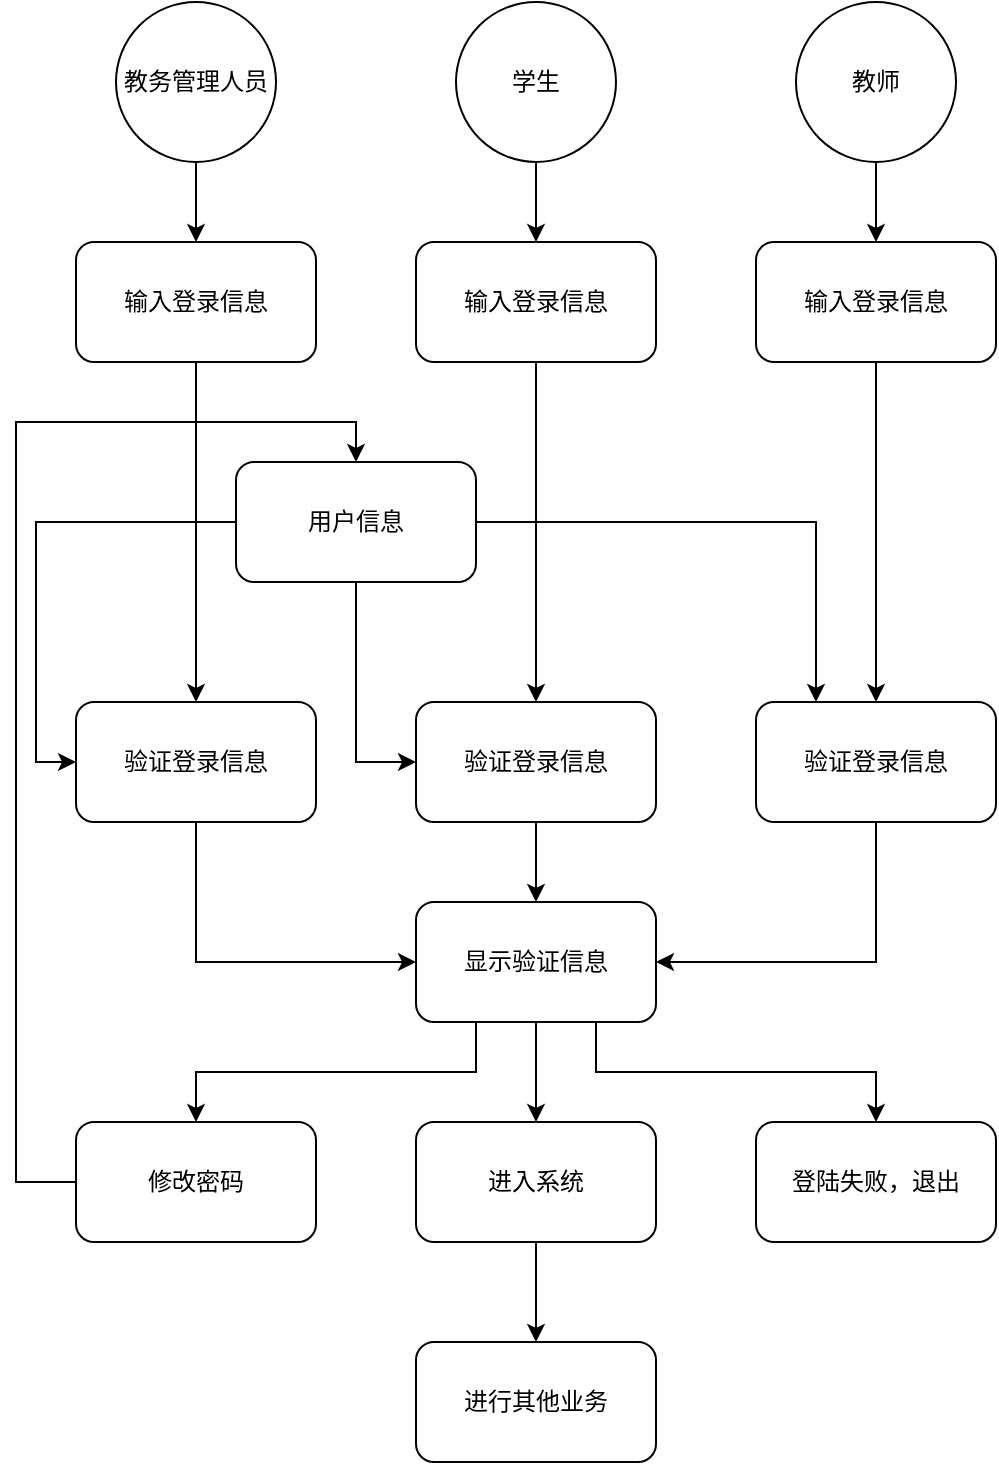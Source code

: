 <mxfile version="21.0.2" type="github">
  <diagram name="第 1 页" id="kQbapwrNMIWuxCI1OBI0">
    <mxGraphModel dx="521" dy="571" grid="1" gridSize="10" guides="1" tooltips="1" connect="1" arrows="1" fold="1" page="1" pageScale="1" pageWidth="827" pageHeight="1169" math="0" shadow="0">
      <root>
        <mxCell id="0" />
        <mxCell id="1" parent="0" />
        <mxCell id="DPB3hcdQtm8mDDzPEyBC-16" style="edgeStyle=orthogonalEdgeStyle;rounded=0;orthogonalLoop=1;jettySize=auto;html=1;exitX=0.5;exitY=1;exitDx=0;exitDy=0;entryX=0.5;entryY=0;entryDx=0;entryDy=0;" edge="1" parent="1" source="DPB3hcdQtm8mDDzPEyBC-1" target="DPB3hcdQtm8mDDzPEyBC-4">
          <mxGeometry relative="1" as="geometry" />
        </mxCell>
        <mxCell id="DPB3hcdQtm8mDDzPEyBC-1" value="教务管理人员" style="ellipse;whiteSpace=wrap;html=1;aspect=fixed;" vertex="1" parent="1">
          <mxGeometry x="80" y="120" width="80" height="80" as="geometry" />
        </mxCell>
        <mxCell id="DPB3hcdQtm8mDDzPEyBC-17" style="edgeStyle=orthogonalEdgeStyle;rounded=0;orthogonalLoop=1;jettySize=auto;html=1;exitX=0.5;exitY=1;exitDx=0;exitDy=0;entryX=0.5;entryY=0;entryDx=0;entryDy=0;" edge="1" parent="1" source="DPB3hcdQtm8mDDzPEyBC-2" target="DPB3hcdQtm8mDDzPEyBC-5">
          <mxGeometry relative="1" as="geometry" />
        </mxCell>
        <mxCell id="DPB3hcdQtm8mDDzPEyBC-2" value="学生" style="ellipse;whiteSpace=wrap;html=1;aspect=fixed;" vertex="1" parent="1">
          <mxGeometry x="250" y="120" width="80" height="80" as="geometry" />
        </mxCell>
        <mxCell id="DPB3hcdQtm8mDDzPEyBC-18" style="edgeStyle=orthogonalEdgeStyle;rounded=0;orthogonalLoop=1;jettySize=auto;html=1;exitX=0.5;exitY=1;exitDx=0;exitDy=0;entryX=0.5;entryY=0;entryDx=0;entryDy=0;" edge="1" parent="1" source="DPB3hcdQtm8mDDzPEyBC-3" target="DPB3hcdQtm8mDDzPEyBC-6">
          <mxGeometry relative="1" as="geometry" />
        </mxCell>
        <mxCell id="DPB3hcdQtm8mDDzPEyBC-3" value="教师" style="ellipse;whiteSpace=wrap;html=1;aspect=fixed;" vertex="1" parent="1">
          <mxGeometry x="420" y="120" width="80" height="80" as="geometry" />
        </mxCell>
        <mxCell id="DPB3hcdQtm8mDDzPEyBC-19" style="edgeStyle=orthogonalEdgeStyle;rounded=0;orthogonalLoop=1;jettySize=auto;html=1;exitX=0.5;exitY=1;exitDx=0;exitDy=0;entryX=0.5;entryY=0;entryDx=0;entryDy=0;" edge="1" parent="1" source="DPB3hcdQtm8mDDzPEyBC-4" target="DPB3hcdQtm8mDDzPEyBC-7">
          <mxGeometry relative="1" as="geometry" />
        </mxCell>
        <mxCell id="DPB3hcdQtm8mDDzPEyBC-4" value="输入登录信息" style="rounded=1;whiteSpace=wrap;html=1;" vertex="1" parent="1">
          <mxGeometry x="60" y="240" width="120" height="60" as="geometry" />
        </mxCell>
        <mxCell id="DPB3hcdQtm8mDDzPEyBC-20" style="edgeStyle=orthogonalEdgeStyle;rounded=0;orthogonalLoop=1;jettySize=auto;html=1;exitX=0.5;exitY=1;exitDx=0;exitDy=0;" edge="1" parent="1" source="DPB3hcdQtm8mDDzPEyBC-5" target="DPB3hcdQtm8mDDzPEyBC-9">
          <mxGeometry relative="1" as="geometry" />
        </mxCell>
        <mxCell id="DPB3hcdQtm8mDDzPEyBC-5" value="输入登录信息" style="rounded=1;whiteSpace=wrap;html=1;" vertex="1" parent="1">
          <mxGeometry x="230" y="240" width="120" height="60" as="geometry" />
        </mxCell>
        <mxCell id="DPB3hcdQtm8mDDzPEyBC-21" style="edgeStyle=orthogonalEdgeStyle;rounded=0;orthogonalLoop=1;jettySize=auto;html=1;exitX=0.5;exitY=1;exitDx=0;exitDy=0;" edge="1" parent="1" source="DPB3hcdQtm8mDDzPEyBC-6" target="DPB3hcdQtm8mDDzPEyBC-10">
          <mxGeometry relative="1" as="geometry" />
        </mxCell>
        <mxCell id="DPB3hcdQtm8mDDzPEyBC-6" value="输入登录信息" style="rounded=1;whiteSpace=wrap;html=1;" vertex="1" parent="1">
          <mxGeometry x="400" y="240" width="120" height="60" as="geometry" />
        </mxCell>
        <mxCell id="DPB3hcdQtm8mDDzPEyBC-26" style="edgeStyle=orthogonalEdgeStyle;rounded=0;orthogonalLoop=1;jettySize=auto;html=1;exitX=0.5;exitY=1;exitDx=0;exitDy=0;entryX=0;entryY=0.5;entryDx=0;entryDy=0;" edge="1" parent="1" source="DPB3hcdQtm8mDDzPEyBC-7" target="DPB3hcdQtm8mDDzPEyBC-11">
          <mxGeometry relative="1" as="geometry" />
        </mxCell>
        <mxCell id="DPB3hcdQtm8mDDzPEyBC-7" value="验证登录信息" style="rounded=1;whiteSpace=wrap;html=1;" vertex="1" parent="1">
          <mxGeometry x="60" y="470" width="120" height="60" as="geometry" />
        </mxCell>
        <mxCell id="DPB3hcdQtm8mDDzPEyBC-22" style="edgeStyle=orthogonalEdgeStyle;rounded=0;orthogonalLoop=1;jettySize=auto;html=1;exitX=0;exitY=0.5;exitDx=0;exitDy=0;entryX=0;entryY=0.5;entryDx=0;entryDy=0;" edge="1" parent="1" source="DPB3hcdQtm8mDDzPEyBC-8" target="DPB3hcdQtm8mDDzPEyBC-7">
          <mxGeometry relative="1" as="geometry" />
        </mxCell>
        <mxCell id="DPB3hcdQtm8mDDzPEyBC-24" style="edgeStyle=orthogonalEdgeStyle;rounded=0;orthogonalLoop=1;jettySize=auto;html=1;exitX=0.5;exitY=1;exitDx=0;exitDy=0;entryX=0;entryY=0.5;entryDx=0;entryDy=0;" edge="1" parent="1" source="DPB3hcdQtm8mDDzPEyBC-8" target="DPB3hcdQtm8mDDzPEyBC-9">
          <mxGeometry relative="1" as="geometry" />
        </mxCell>
        <mxCell id="DPB3hcdQtm8mDDzPEyBC-25" style="edgeStyle=orthogonalEdgeStyle;rounded=0;orthogonalLoop=1;jettySize=auto;html=1;exitX=1;exitY=0.5;exitDx=0;exitDy=0;entryX=0.25;entryY=0;entryDx=0;entryDy=0;" edge="1" parent="1" source="DPB3hcdQtm8mDDzPEyBC-8" target="DPB3hcdQtm8mDDzPEyBC-10">
          <mxGeometry relative="1" as="geometry" />
        </mxCell>
        <mxCell id="DPB3hcdQtm8mDDzPEyBC-8" value="用户信息" style="rounded=1;whiteSpace=wrap;html=1;" vertex="1" parent="1">
          <mxGeometry x="140" y="350" width="120" height="60" as="geometry" />
        </mxCell>
        <mxCell id="DPB3hcdQtm8mDDzPEyBC-27" style="edgeStyle=orthogonalEdgeStyle;rounded=0;orthogonalLoop=1;jettySize=auto;html=1;exitX=0.5;exitY=1;exitDx=0;exitDy=0;entryX=0.5;entryY=0;entryDx=0;entryDy=0;" edge="1" parent="1" source="DPB3hcdQtm8mDDzPEyBC-9" target="DPB3hcdQtm8mDDzPEyBC-11">
          <mxGeometry relative="1" as="geometry" />
        </mxCell>
        <mxCell id="DPB3hcdQtm8mDDzPEyBC-9" value="验证登录信息" style="rounded=1;whiteSpace=wrap;html=1;" vertex="1" parent="1">
          <mxGeometry x="230" y="470" width="120" height="60" as="geometry" />
        </mxCell>
        <mxCell id="DPB3hcdQtm8mDDzPEyBC-28" style="edgeStyle=orthogonalEdgeStyle;rounded=0;orthogonalLoop=1;jettySize=auto;html=1;exitX=0.5;exitY=1;exitDx=0;exitDy=0;entryX=1;entryY=0.5;entryDx=0;entryDy=0;" edge="1" parent="1" source="DPB3hcdQtm8mDDzPEyBC-10" target="DPB3hcdQtm8mDDzPEyBC-11">
          <mxGeometry relative="1" as="geometry" />
        </mxCell>
        <mxCell id="DPB3hcdQtm8mDDzPEyBC-10" value="验证登录信息" style="rounded=1;whiteSpace=wrap;html=1;" vertex="1" parent="1">
          <mxGeometry x="400" y="470" width="120" height="60" as="geometry" />
        </mxCell>
        <mxCell id="DPB3hcdQtm8mDDzPEyBC-29" style="edgeStyle=orthogonalEdgeStyle;rounded=0;orthogonalLoop=1;jettySize=auto;html=1;exitX=0.25;exitY=1;exitDx=0;exitDy=0;entryX=0.5;entryY=0;entryDx=0;entryDy=0;" edge="1" parent="1" source="DPB3hcdQtm8mDDzPEyBC-11" target="DPB3hcdQtm8mDDzPEyBC-12">
          <mxGeometry relative="1" as="geometry" />
        </mxCell>
        <mxCell id="DPB3hcdQtm8mDDzPEyBC-30" style="edgeStyle=orthogonalEdgeStyle;rounded=0;orthogonalLoop=1;jettySize=auto;html=1;exitX=0.5;exitY=1;exitDx=0;exitDy=0;entryX=0.5;entryY=0;entryDx=0;entryDy=0;" edge="1" parent="1" source="DPB3hcdQtm8mDDzPEyBC-11" target="DPB3hcdQtm8mDDzPEyBC-13">
          <mxGeometry relative="1" as="geometry" />
        </mxCell>
        <mxCell id="DPB3hcdQtm8mDDzPEyBC-31" style="edgeStyle=orthogonalEdgeStyle;rounded=0;orthogonalLoop=1;jettySize=auto;html=1;exitX=0.75;exitY=1;exitDx=0;exitDy=0;entryX=0.5;entryY=0;entryDx=0;entryDy=0;" edge="1" parent="1" source="DPB3hcdQtm8mDDzPEyBC-11" target="DPB3hcdQtm8mDDzPEyBC-14">
          <mxGeometry relative="1" as="geometry" />
        </mxCell>
        <mxCell id="DPB3hcdQtm8mDDzPEyBC-11" value="显示验证信息" style="rounded=1;whiteSpace=wrap;html=1;" vertex="1" parent="1">
          <mxGeometry x="230" y="570" width="120" height="60" as="geometry" />
        </mxCell>
        <mxCell id="DPB3hcdQtm8mDDzPEyBC-33" style="edgeStyle=orthogonalEdgeStyle;rounded=0;orthogonalLoop=1;jettySize=auto;html=1;exitX=0;exitY=0.5;exitDx=0;exitDy=0;entryX=0.5;entryY=0;entryDx=0;entryDy=0;" edge="1" parent="1" source="DPB3hcdQtm8mDDzPEyBC-12" target="DPB3hcdQtm8mDDzPEyBC-8">
          <mxGeometry relative="1" as="geometry">
            <Array as="points">
              <mxPoint x="30" y="710" />
              <mxPoint x="30" y="330" />
              <mxPoint x="200" y="330" />
            </Array>
          </mxGeometry>
        </mxCell>
        <mxCell id="DPB3hcdQtm8mDDzPEyBC-12" value="修改密码" style="rounded=1;whiteSpace=wrap;html=1;" vertex="1" parent="1">
          <mxGeometry x="60" y="680" width="120" height="60" as="geometry" />
        </mxCell>
        <mxCell id="DPB3hcdQtm8mDDzPEyBC-32" style="edgeStyle=orthogonalEdgeStyle;rounded=0;orthogonalLoop=1;jettySize=auto;html=1;exitX=0.5;exitY=1;exitDx=0;exitDy=0;entryX=0.5;entryY=0;entryDx=0;entryDy=0;" edge="1" parent="1" source="DPB3hcdQtm8mDDzPEyBC-13" target="DPB3hcdQtm8mDDzPEyBC-15">
          <mxGeometry relative="1" as="geometry" />
        </mxCell>
        <mxCell id="DPB3hcdQtm8mDDzPEyBC-13" value="进入系统" style="rounded=1;whiteSpace=wrap;html=1;" vertex="1" parent="1">
          <mxGeometry x="230" y="680" width="120" height="60" as="geometry" />
        </mxCell>
        <mxCell id="DPB3hcdQtm8mDDzPEyBC-14" value="登陆失败，退出" style="rounded=1;whiteSpace=wrap;html=1;" vertex="1" parent="1">
          <mxGeometry x="400" y="680" width="120" height="60" as="geometry" />
        </mxCell>
        <mxCell id="DPB3hcdQtm8mDDzPEyBC-15" value="进行其他业务" style="rounded=1;whiteSpace=wrap;html=1;" vertex="1" parent="1">
          <mxGeometry x="230" y="790" width="120" height="60" as="geometry" />
        </mxCell>
      </root>
    </mxGraphModel>
  </diagram>
</mxfile>
